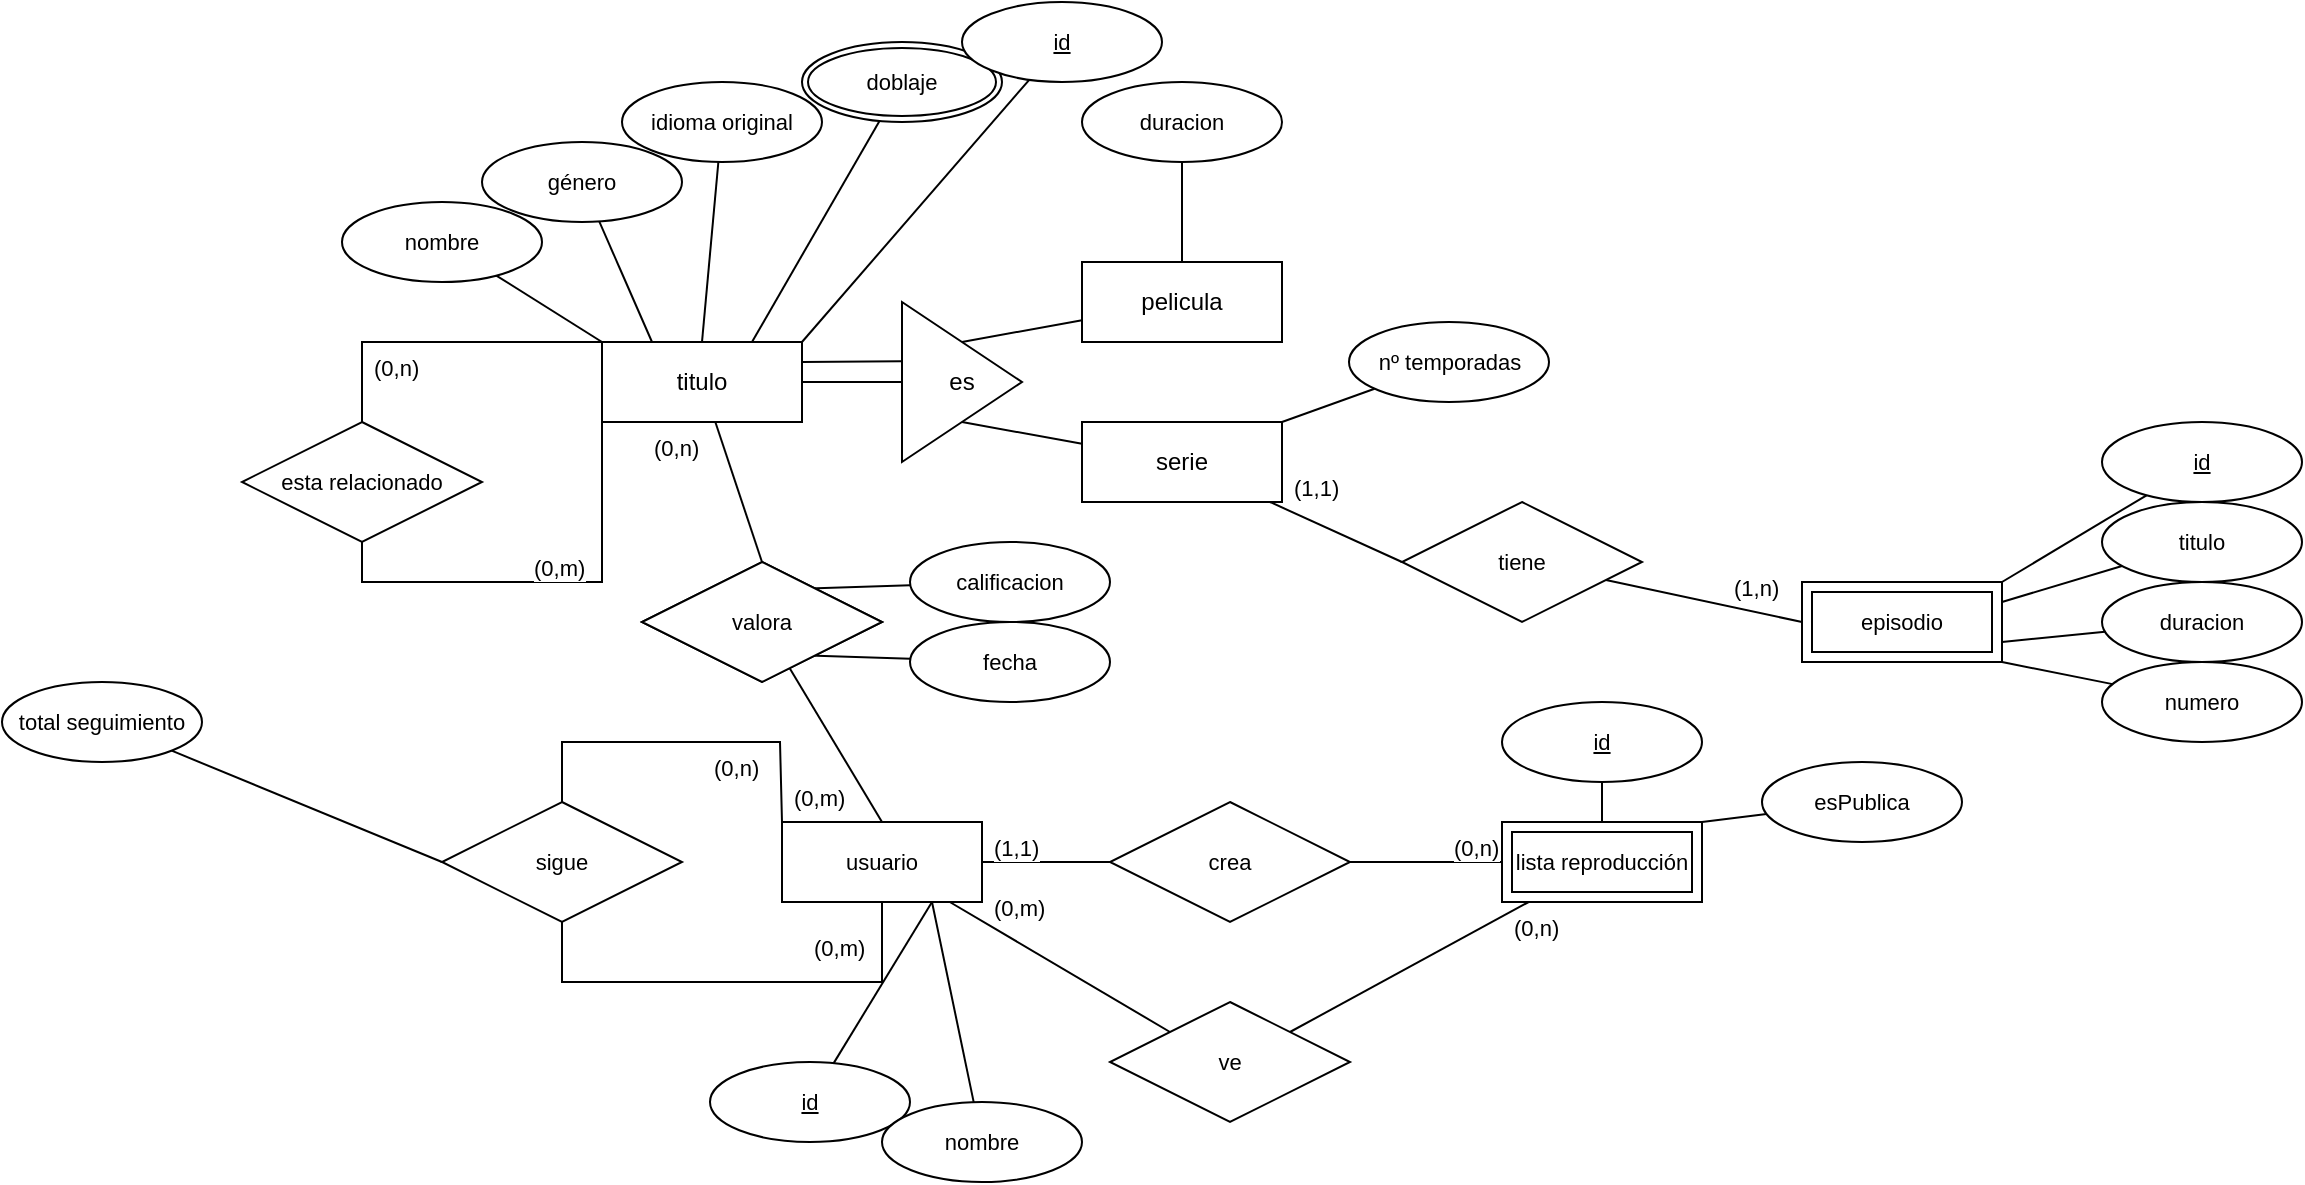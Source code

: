 <mxfile version="24.7.17">
  <diagram name="Página-1" id="bJFGa57EvA0V37K8hUba">
    <mxGraphModel grid="1" page="1" gridSize="10" guides="1" tooltips="1" connect="1" arrows="1" fold="1" pageScale="1" pageWidth="827" pageHeight="1169" math="0" shadow="0">
      <root>
        <mxCell id="0" />
        <mxCell id="1" parent="0" />
        <mxCell id="njroL2VhJ5cf77hCITN2-49" style="edgeStyle=none;shape=connector;rounded=0;orthogonalLoop=1;jettySize=auto;html=1;entryX=0.5;entryY=0;entryDx=0;entryDy=0;strokeColor=default;align=center;verticalAlign=middle;fontFamily=Helvetica;fontSize=11;fontColor=default;labelBackgroundColor=default;endArrow=none;endFill=0;" edge="1" parent="1" source="njroL2VhJ5cf77hCITN2-1" target="njroL2VhJ5cf77hCITN2-48">
          <mxGeometry relative="1" as="geometry" />
        </mxCell>
        <mxCell id="njroL2VhJ5cf77hCITN2-1" value="titulo" style="whiteSpace=wrap;html=1;align=center;" vertex="1" parent="1">
          <mxGeometry x="40" y="200" width="100" height="40" as="geometry" />
        </mxCell>
        <mxCell id="njroL2VhJ5cf77hCITN2-8" style="edgeStyle=none;shape=connector;rounded=0;orthogonalLoop=1;jettySize=auto;html=1;entryX=1;entryY=0.25;entryDx=0;entryDy=0;strokeColor=default;align=center;verticalAlign=middle;fontFamily=Helvetica;fontSize=11;fontColor=default;labelBackgroundColor=default;endArrow=none;endFill=0;exitX=-0.007;exitY=0.37;exitDx=0;exitDy=0;exitPerimeter=0;" edge="1" parent="1" source="njroL2VhJ5cf77hCITN2-2" target="njroL2VhJ5cf77hCITN2-1">
          <mxGeometry relative="1" as="geometry" />
        </mxCell>
        <mxCell id="njroL2VhJ5cf77hCITN2-9" style="edgeStyle=none;shape=connector;rounded=0;orthogonalLoop=1;jettySize=auto;html=1;entryX=1;entryY=0.5;entryDx=0;entryDy=0;strokeColor=default;align=center;verticalAlign=middle;fontFamily=Helvetica;fontSize=11;fontColor=default;labelBackgroundColor=default;endArrow=none;endFill=0;" edge="1" parent="1" source="njroL2VhJ5cf77hCITN2-2" target="njroL2VhJ5cf77hCITN2-1">
          <mxGeometry relative="1" as="geometry" />
        </mxCell>
        <mxCell id="njroL2VhJ5cf77hCITN2-2" value="es" style="triangle;whiteSpace=wrap;html=1;direction=east;" vertex="1" parent="1">
          <mxGeometry x="190" y="180" width="60" height="80" as="geometry" />
        </mxCell>
        <mxCell id="njroL2VhJ5cf77hCITN2-6" style="edgeStyle=none;shape=connector;rounded=0;orthogonalLoop=1;jettySize=auto;html=1;entryX=0.5;entryY=0;entryDx=0;entryDy=0;strokeColor=default;align=center;verticalAlign=middle;fontFamily=Helvetica;fontSize=11;fontColor=default;labelBackgroundColor=default;endArrow=none;endFill=0;" edge="1" parent="1" source="njroL2VhJ5cf77hCITN2-3" target="njroL2VhJ5cf77hCITN2-2">
          <mxGeometry relative="1" as="geometry" />
        </mxCell>
        <mxCell id="njroL2VhJ5cf77hCITN2-3" value="pelicula" style="whiteSpace=wrap;html=1;align=center;" vertex="1" parent="1">
          <mxGeometry x="280" y="160" width="100" height="40" as="geometry" />
        </mxCell>
        <mxCell id="njroL2VhJ5cf77hCITN2-7" style="edgeStyle=none;shape=connector;rounded=0;orthogonalLoop=1;jettySize=auto;html=1;entryX=0.5;entryY=1;entryDx=0;entryDy=0;strokeColor=default;align=center;verticalAlign=middle;fontFamily=Helvetica;fontSize=11;fontColor=default;labelBackgroundColor=default;endArrow=none;endFill=0;" edge="1" parent="1" source="njroL2VhJ5cf77hCITN2-4" target="njroL2VhJ5cf77hCITN2-2">
          <mxGeometry relative="1" as="geometry" />
        </mxCell>
        <mxCell id="njroL2VhJ5cf77hCITN2-19" style="edgeStyle=none;shape=connector;rounded=0;orthogonalLoop=1;jettySize=auto;html=1;entryX=0;entryY=0.5;entryDx=0;entryDy=0;strokeColor=default;align=center;verticalAlign=middle;fontFamily=Helvetica;fontSize=11;fontColor=default;labelBackgroundColor=default;endArrow=none;endFill=0;" edge="1" parent="1" source="njroL2VhJ5cf77hCITN2-4" target="njroL2VhJ5cf77hCITN2-18">
          <mxGeometry relative="1" as="geometry" />
        </mxCell>
        <mxCell id="njroL2VhJ5cf77hCITN2-4" value="serie" style="whiteSpace=wrap;html=1;align=center;" vertex="1" parent="1">
          <mxGeometry x="280" y="240" width="100" height="40" as="geometry" />
        </mxCell>
        <mxCell id="njroL2VhJ5cf77hCITN2-11" style="edgeStyle=none;shape=connector;rounded=0;orthogonalLoop=1;jettySize=auto;html=1;entryX=0;entryY=0;entryDx=0;entryDy=0;strokeColor=default;align=center;verticalAlign=middle;fontFamily=Helvetica;fontSize=11;fontColor=default;labelBackgroundColor=default;endArrow=none;endFill=0;" edge="1" parent="1" target="njroL2VhJ5cf77hCITN2-1">
          <mxGeometry relative="1" as="geometry">
            <mxPoint x="-12.821" y="166.787" as="sourcePoint" />
          </mxGeometry>
        </mxCell>
        <mxCell id="njroL2VhJ5cf77hCITN2-20" style="edgeStyle=none;shape=connector;rounded=0;orthogonalLoop=1;jettySize=auto;html=1;entryX=0;entryY=0.5;entryDx=0;entryDy=0;strokeColor=default;align=center;verticalAlign=middle;fontFamily=Helvetica;fontSize=11;fontColor=default;labelBackgroundColor=default;endArrow=none;endFill=0;" edge="1" parent="1" source="njroL2VhJ5cf77hCITN2-18">
          <mxGeometry relative="1" as="geometry">
            <mxPoint x="640" y="340" as="targetPoint" />
          </mxGeometry>
        </mxCell>
        <mxCell id="njroL2VhJ5cf77hCITN2-18" value="tiene" style="shape=rhombus;perimeter=rhombusPerimeter;whiteSpace=wrap;html=1;align=center;fontFamily=Helvetica;fontSize=11;fontColor=default;labelBackgroundColor=default;" vertex="1" parent="1">
          <mxGeometry x="440" y="280" width="120" height="60" as="geometry" />
        </mxCell>
        <mxCell id="njroL2VhJ5cf77hCITN2-21" value="(1,1)" style="text;strokeColor=none;fillColor=none;spacingLeft=4;spacingRight=4;overflow=hidden;rotatable=0;points=[[0,0.5],[1,0.5]];portConstraint=eastwest;fontSize=11;whiteSpace=wrap;html=1;fontFamily=Helvetica;fontColor=default;labelBackgroundColor=default;" vertex="1" parent="1">
          <mxGeometry x="380" y="260" width="40" height="30" as="geometry" />
        </mxCell>
        <mxCell id="njroL2VhJ5cf77hCITN2-22" value="(1,n)" style="text;strokeColor=none;fillColor=none;spacingLeft=4;spacingRight=4;overflow=hidden;rotatable=0;points=[[0,0.5],[1,0.5]];portConstraint=eastwest;fontSize=11;whiteSpace=wrap;html=1;fontFamily=Helvetica;fontColor=default;labelBackgroundColor=default;" vertex="1" parent="1">
          <mxGeometry x="600" y="310" width="40" height="30" as="geometry" />
        </mxCell>
        <mxCell id="njroL2VhJ5cf77hCITN2-26" style="edgeStyle=none;shape=connector;rounded=0;orthogonalLoop=1;jettySize=auto;html=1;entryX=1;entryY=0.25;entryDx=0;entryDy=0;strokeColor=default;align=center;verticalAlign=middle;fontFamily=Helvetica;fontSize=11;fontColor=default;labelBackgroundColor=default;endArrow=none;endFill=0;" edge="1" parent="1" source="njroL2VhJ5cf77hCITN2-23" target="njroL2VhJ5cf77hCITN2-92">
          <mxGeometry relative="1" as="geometry">
            <mxPoint x="740" y="320" as="targetPoint" />
          </mxGeometry>
        </mxCell>
        <mxCell id="njroL2VhJ5cf77hCITN2-23" value="titulo" style="ellipse;whiteSpace=wrap;html=1;align=center;fontFamily=Helvetica;fontSize=11;fontColor=default;labelBackgroundColor=default;" vertex="1" parent="1">
          <mxGeometry x="790" y="280" width="100" height="40" as="geometry" />
        </mxCell>
        <mxCell id="njroL2VhJ5cf77hCITN2-27" style="edgeStyle=none;shape=connector;rounded=0;orthogonalLoop=1;jettySize=auto;html=1;strokeColor=default;align=center;verticalAlign=middle;fontFamily=Helvetica;fontSize=11;fontColor=default;labelBackgroundColor=default;endArrow=none;endFill=0;entryX=1;entryY=0.75;entryDx=0;entryDy=0;" edge="1" parent="1" source="njroL2VhJ5cf77hCITN2-24" target="njroL2VhJ5cf77hCITN2-92">
          <mxGeometry relative="1" as="geometry">
            <mxPoint x="740" y="340" as="targetPoint" />
          </mxGeometry>
        </mxCell>
        <mxCell id="njroL2VhJ5cf77hCITN2-24" value="duracion" style="ellipse;whiteSpace=wrap;html=1;align=center;fontFamily=Helvetica;fontSize=11;fontColor=default;labelBackgroundColor=default;" vertex="1" parent="1">
          <mxGeometry x="790" y="320" width="100" height="40" as="geometry" />
        </mxCell>
        <mxCell id="njroL2VhJ5cf77hCITN2-28" style="edgeStyle=none;shape=connector;rounded=0;orthogonalLoop=1;jettySize=auto;html=1;entryX=1;entryY=1;entryDx=0;entryDy=0;strokeColor=default;align=center;verticalAlign=middle;fontFamily=Helvetica;fontSize=11;fontColor=default;labelBackgroundColor=default;endArrow=none;endFill=0;" edge="1" parent="1" source="njroL2VhJ5cf77hCITN2-25">
          <mxGeometry relative="1" as="geometry">
            <mxPoint x="740" y="360" as="targetPoint" />
          </mxGeometry>
        </mxCell>
        <mxCell id="njroL2VhJ5cf77hCITN2-25" value="numero" style="ellipse;whiteSpace=wrap;html=1;align=center;fontFamily=Helvetica;fontSize=11;fontColor=default;labelBackgroundColor=default;" vertex="1" parent="1">
          <mxGeometry x="790" y="360" width="100" height="40" as="geometry" />
        </mxCell>
        <mxCell id="njroL2VhJ5cf77hCITN2-37" style="edgeStyle=none;shape=connector;rounded=0;orthogonalLoop=1;jettySize=auto;html=1;entryX=0;entryY=0.5;entryDx=0;entryDy=0;strokeColor=default;align=center;verticalAlign=middle;fontFamily=Helvetica;fontSize=11;fontColor=default;labelBackgroundColor=default;endArrow=none;endFill=0;" edge="1" parent="1" source="njroL2VhJ5cf77hCITN2-29" target="njroL2VhJ5cf77hCITN2-32">
          <mxGeometry relative="1" as="geometry" />
        </mxCell>
        <mxCell id="njroL2VhJ5cf77hCITN2-44" style="edgeStyle=none;shape=connector;rounded=0;orthogonalLoop=1;jettySize=auto;html=1;entryX=0;entryY=0;entryDx=0;entryDy=0;strokeColor=default;align=center;verticalAlign=middle;fontFamily=Helvetica;fontSize=11;fontColor=default;labelBackgroundColor=default;endArrow=none;endFill=0;" edge="1" parent="1" source="njroL2VhJ5cf77hCITN2-29" target="njroL2VhJ5cf77hCITN2-43">
          <mxGeometry relative="1" as="geometry" />
        </mxCell>
        <mxCell id="njroL2VhJ5cf77hCITN2-59" style="edgeStyle=none;shape=connector;rounded=0;orthogonalLoop=1;jettySize=auto;html=1;entryX=0.5;entryY=1;entryDx=0;entryDy=0;strokeColor=default;align=center;verticalAlign=middle;fontFamily=Helvetica;fontSize=11;fontColor=default;labelBackgroundColor=default;endArrow=none;endFill=0;" edge="1" parent="1" source="njroL2VhJ5cf77hCITN2-29" target="njroL2VhJ5cf77hCITN2-57">
          <mxGeometry relative="1" as="geometry">
            <Array as="points">
              <mxPoint x="180" y="520" />
              <mxPoint x="100" y="520" />
              <mxPoint x="20" y="520" />
            </Array>
          </mxGeometry>
        </mxCell>
        <mxCell id="njroL2VhJ5cf77hCITN2-61" style="edgeStyle=none;shape=connector;rounded=0;orthogonalLoop=1;jettySize=auto;html=1;entryX=0.5;entryY=0;entryDx=0;entryDy=0;strokeColor=default;align=center;verticalAlign=middle;fontFamily=Helvetica;fontSize=11;fontColor=default;labelBackgroundColor=default;endArrow=none;endFill=0;exitX=0;exitY=0;exitDx=0;exitDy=0;" edge="1" parent="1" source="njroL2VhJ5cf77hCITN2-29" target="njroL2VhJ5cf77hCITN2-57">
          <mxGeometry relative="1" as="geometry">
            <Array as="points">
              <mxPoint x="129" y="400" />
              <mxPoint x="20" y="400" />
            </Array>
          </mxGeometry>
        </mxCell>
        <mxCell id="njroL2VhJ5cf77hCITN2-29" value="usuario" style="whiteSpace=wrap;html=1;align=center;fontFamily=Helvetica;fontSize=11;fontColor=default;labelBackgroundColor=default;" vertex="1" parent="1">
          <mxGeometry x="130" y="440" width="100" height="40" as="geometry" />
        </mxCell>
        <mxCell id="njroL2VhJ5cf77hCITN2-30" value="nombre" style="ellipse;whiteSpace=wrap;html=1;align=center;fontFamily=Helvetica;fontSize=11;fontColor=default;labelBackgroundColor=default;" vertex="1" parent="1">
          <mxGeometry x="-90" y="130" width="100" height="40" as="geometry" />
        </mxCell>
        <mxCell id="njroL2VhJ5cf77hCITN2-34" style="edgeStyle=none;shape=connector;rounded=0;orthogonalLoop=1;jettySize=auto;html=1;entryX=0;entryY=0.5;entryDx=0;entryDy=0;strokeColor=default;align=center;verticalAlign=middle;fontFamily=Helvetica;fontSize=11;fontColor=default;labelBackgroundColor=default;endArrow=none;endFill=0;" edge="1" parent="1" source="njroL2VhJ5cf77hCITN2-32" target="njroL2VhJ5cf77hCITN2-38">
          <mxGeometry relative="1" as="geometry">
            <mxPoint x="460" y="460" as="targetPoint" />
          </mxGeometry>
        </mxCell>
        <mxCell id="njroL2VhJ5cf77hCITN2-32" value="crea" style="shape=rhombus;perimeter=rhombusPerimeter;whiteSpace=wrap;html=1;align=center;fontFamily=Helvetica;fontSize=11;fontColor=default;labelBackgroundColor=default;" vertex="1" parent="1">
          <mxGeometry x="294" y="430" width="120" height="60" as="geometry" />
        </mxCell>
        <mxCell id="njroL2VhJ5cf77hCITN2-35" value="(0,n)" style="text;strokeColor=none;fillColor=none;spacingLeft=4;spacingRight=4;overflow=hidden;rotatable=0;points=[[0,0.5],[1,0.5]];portConstraint=eastwest;fontSize=11;whiteSpace=wrap;html=1;fontFamily=Helvetica;fontColor=default;labelBackgroundColor=default;" vertex="1" parent="1">
          <mxGeometry x="460" y="440" width="40" height="30" as="geometry" />
        </mxCell>
        <mxCell id="njroL2VhJ5cf77hCITN2-45" style="edgeStyle=none;shape=connector;rounded=0;orthogonalLoop=1;jettySize=auto;html=1;entryX=1;entryY=0;entryDx=0;entryDy=0;strokeColor=default;align=center;verticalAlign=middle;fontFamily=Helvetica;fontSize=11;fontColor=default;labelBackgroundColor=default;endArrow=none;endFill=0;" edge="1" parent="1" source="njroL2VhJ5cf77hCITN2-38" target="njroL2VhJ5cf77hCITN2-43">
          <mxGeometry relative="1" as="geometry" />
        </mxCell>
        <mxCell id="njroL2VhJ5cf77hCITN2-38" value="lista reproducción" style="shape=ext;margin=3;double=1;whiteSpace=wrap;html=1;align=center;fontFamily=Helvetica;fontSize=11;fontColor=default;labelBackgroundColor=default;" vertex="1" parent="1">
          <mxGeometry x="490" y="440" width="100" height="40" as="geometry" />
        </mxCell>
        <mxCell id="njroL2VhJ5cf77hCITN2-39" value="(1,1)" style="text;strokeColor=none;fillColor=none;spacingLeft=4;spacingRight=4;overflow=hidden;rotatable=0;points=[[0,0.5],[1,0.5]];portConstraint=eastwest;fontSize=11;whiteSpace=wrap;html=1;fontFamily=Helvetica;fontColor=default;labelBackgroundColor=default;" vertex="1" parent="1">
          <mxGeometry x="230" y="440" width="40" height="30" as="geometry" />
        </mxCell>
        <mxCell id="njroL2VhJ5cf77hCITN2-41" style="edgeStyle=none;shape=connector;rounded=0;orthogonalLoop=1;jettySize=auto;html=1;entryX=1;entryY=0;entryDx=0;entryDy=0;strokeColor=default;align=center;verticalAlign=middle;fontFamily=Helvetica;fontSize=11;fontColor=default;labelBackgroundColor=default;endArrow=none;endFill=0;" edge="1" parent="1" source="njroL2VhJ5cf77hCITN2-40" target="njroL2VhJ5cf77hCITN2-38">
          <mxGeometry relative="1" as="geometry" />
        </mxCell>
        <mxCell id="njroL2VhJ5cf77hCITN2-40" value="esPublica" style="ellipse;whiteSpace=wrap;html=1;align=center;fontFamily=Helvetica;fontSize=11;fontColor=default;labelBackgroundColor=default;" vertex="1" parent="1">
          <mxGeometry x="620" y="410" width="100" height="40" as="geometry" />
        </mxCell>
        <mxCell id="njroL2VhJ5cf77hCITN2-43" value="ve" style="shape=rhombus;perimeter=rhombusPerimeter;whiteSpace=wrap;html=1;align=center;fontFamily=Helvetica;fontSize=11;fontColor=default;labelBackgroundColor=default;" vertex="1" parent="1">
          <mxGeometry x="294" y="530" width="120" height="60" as="geometry" />
        </mxCell>
        <mxCell id="njroL2VhJ5cf77hCITN2-46" value="(0,n)" style="text;strokeColor=none;fillColor=none;spacingLeft=4;spacingRight=4;overflow=hidden;rotatable=0;points=[[0,0.5],[1,0.5]];portConstraint=eastwest;fontSize=11;whiteSpace=wrap;html=1;fontFamily=Helvetica;fontColor=default;labelBackgroundColor=default;" vertex="1" parent="1">
          <mxGeometry x="490" y="480" width="40" height="30" as="geometry" />
        </mxCell>
        <mxCell id="njroL2VhJ5cf77hCITN2-47" value="(0,m)" style="text;strokeColor=none;fillColor=none;spacingLeft=4;spacingRight=4;overflow=hidden;rotatable=0;points=[[0,0.5],[1,0.5]];portConstraint=eastwest;fontSize=11;whiteSpace=wrap;html=1;fontFamily=Helvetica;fontColor=default;labelBackgroundColor=default;" vertex="1" parent="1">
          <mxGeometry x="230" y="470" width="40" height="30" as="geometry" />
        </mxCell>
        <mxCell id="njroL2VhJ5cf77hCITN2-50" style="edgeStyle=none;shape=connector;rounded=0;orthogonalLoop=1;jettySize=auto;html=1;entryX=0.5;entryY=0;entryDx=0;entryDy=0;strokeColor=default;align=center;verticalAlign=middle;fontFamily=Helvetica;fontSize=11;fontColor=default;labelBackgroundColor=default;endArrow=none;endFill=0;" edge="1" parent="1" source="njroL2VhJ5cf77hCITN2-48" target="njroL2VhJ5cf77hCITN2-29">
          <mxGeometry relative="1" as="geometry" />
        </mxCell>
        <mxCell id="njroL2VhJ5cf77hCITN2-48" value="valora" style="shape=rhombus;perimeter=rhombusPerimeter;whiteSpace=wrap;html=1;align=center;fontFamily=Helvetica;fontSize=11;fontColor=default;labelBackgroundColor=default;" vertex="1" parent="1">
          <mxGeometry x="60" y="310" width="120" height="60" as="geometry" />
        </mxCell>
        <mxCell id="njroL2VhJ5cf77hCITN2-53" style="edgeStyle=none;shape=connector;rounded=0;orthogonalLoop=1;jettySize=auto;html=1;entryX=0;entryY=0;entryDx=0;entryDy=0;strokeColor=default;align=center;verticalAlign=middle;fontFamily=Helvetica;fontSize=11;fontColor=default;labelBackgroundColor=default;endArrow=none;endFill=0;" edge="1" parent="1" source="njroL2VhJ5cf77hCITN2-51" target="njroL2VhJ5cf77hCITN2-48">
          <mxGeometry relative="1" as="geometry" />
        </mxCell>
        <mxCell id="njroL2VhJ5cf77hCITN2-51" value="calificacion" style="ellipse;whiteSpace=wrap;html=1;align=center;fontFamily=Helvetica;fontSize=11;fontColor=default;labelBackgroundColor=default;" vertex="1" parent="1">
          <mxGeometry x="194" y="300" width="100" height="40" as="geometry" />
        </mxCell>
        <mxCell id="njroL2VhJ5cf77hCITN2-54" style="edgeStyle=none;shape=connector;rounded=0;orthogonalLoop=1;jettySize=auto;html=1;entryX=0;entryY=1;entryDx=0;entryDy=0;strokeColor=default;align=center;verticalAlign=middle;fontFamily=Helvetica;fontSize=11;fontColor=default;labelBackgroundColor=default;endArrow=none;endFill=0;" edge="1" parent="1" source="njroL2VhJ5cf77hCITN2-52" target="njroL2VhJ5cf77hCITN2-48">
          <mxGeometry relative="1" as="geometry" />
        </mxCell>
        <mxCell id="njroL2VhJ5cf77hCITN2-52" value="fecha" style="ellipse;whiteSpace=wrap;html=1;align=center;fontFamily=Helvetica;fontSize=11;fontColor=default;labelBackgroundColor=default;" vertex="1" parent="1">
          <mxGeometry x="194" y="340" width="100" height="40" as="geometry" />
        </mxCell>
        <mxCell id="njroL2VhJ5cf77hCITN2-55" value="(0,n)" style="text;strokeColor=none;fillColor=none;spacingLeft=4;spacingRight=4;overflow=hidden;rotatable=0;points=[[0,0.5],[1,0.5]];portConstraint=eastwest;fontSize=11;whiteSpace=wrap;html=1;fontFamily=Helvetica;fontColor=default;labelBackgroundColor=default;" vertex="1" parent="1">
          <mxGeometry x="60" y="240" width="40" height="30" as="geometry" />
        </mxCell>
        <mxCell id="njroL2VhJ5cf77hCITN2-56" value="(0,m)" style="text;strokeColor=none;fillColor=none;spacingLeft=4;spacingRight=4;overflow=hidden;rotatable=0;points=[[0,0.5],[1,0.5]];portConstraint=eastwest;fontSize=11;whiteSpace=wrap;html=1;fontFamily=Helvetica;fontColor=default;labelBackgroundColor=default;" vertex="1" parent="1">
          <mxGeometry x="130" y="415" width="40" height="30" as="geometry" />
        </mxCell>
        <mxCell id="njroL2VhJ5cf77hCITN2-57" value="sigue" style="shape=rhombus;perimeter=rhombusPerimeter;whiteSpace=wrap;html=1;align=center;fontFamily=Helvetica;fontSize=11;fontColor=default;labelBackgroundColor=default;" vertex="1" parent="1">
          <mxGeometry x="-40" y="430" width="120" height="60" as="geometry" />
        </mxCell>
        <mxCell id="njroL2VhJ5cf77hCITN2-62" value="valora" style="shape=rhombus;perimeter=rhombusPerimeter;whiteSpace=wrap;html=1;align=center;fontFamily=Helvetica;fontSize=11;fontColor=default;labelBackgroundColor=default;" vertex="1" parent="1">
          <mxGeometry x="60" y="310" width="120" height="60" as="geometry" />
        </mxCell>
        <mxCell id="njroL2VhJ5cf77hCITN2-63" value="(0,n)" style="text;strokeColor=none;fillColor=none;spacingLeft=4;spacingRight=4;overflow=hidden;rotatable=0;points=[[0,0.5],[1,0.5]];portConstraint=eastwest;fontSize=11;whiteSpace=wrap;html=1;fontFamily=Helvetica;fontColor=default;labelBackgroundColor=default;" vertex="1" parent="1">
          <mxGeometry x="90" y="400" width="40" height="30" as="geometry" />
        </mxCell>
        <mxCell id="njroL2VhJ5cf77hCITN2-64" value="(0,m)" style="text;strokeColor=none;fillColor=none;spacingLeft=4;spacingRight=4;overflow=hidden;rotatable=0;points=[[0,0.5],[1,0.5]];portConstraint=eastwest;fontSize=11;whiteSpace=wrap;html=1;fontFamily=Helvetica;fontColor=default;labelBackgroundColor=default;" vertex="1" parent="1">
          <mxGeometry x="140" y="490" width="40" height="40" as="geometry" />
        </mxCell>
        <mxCell id="njroL2VhJ5cf77hCITN2-66" style="edgeStyle=none;shape=connector;rounded=0;orthogonalLoop=1;jettySize=auto;html=1;entryX=0;entryY=0.5;entryDx=0;entryDy=0;strokeColor=default;align=center;verticalAlign=middle;fontFamily=Helvetica;fontSize=11;fontColor=default;labelBackgroundColor=default;endArrow=none;endFill=0;" edge="1" parent="1" source="njroL2VhJ5cf77hCITN2-65" target="njroL2VhJ5cf77hCITN2-57">
          <mxGeometry relative="1" as="geometry" />
        </mxCell>
        <mxCell id="njroL2VhJ5cf77hCITN2-65" value="total seguimiento" style="ellipse;whiteSpace=wrap;html=1;align=center;fontFamily=Helvetica;fontSize=11;fontColor=default;labelBackgroundColor=default;" vertex="1" parent="1">
          <mxGeometry x="-260" y="370" width="100" height="40" as="geometry" />
        </mxCell>
        <mxCell id="njroL2VhJ5cf77hCITN2-68" style="edgeStyle=none;shape=connector;rounded=0;orthogonalLoop=1;jettySize=auto;html=1;entryX=0;entryY=0;entryDx=0;entryDy=0;strokeColor=default;align=center;verticalAlign=middle;fontFamily=Helvetica;fontSize=11;fontColor=default;labelBackgroundColor=default;endArrow=none;endFill=0;" edge="1" parent="1" source="njroL2VhJ5cf77hCITN2-67" target="njroL2VhJ5cf77hCITN2-1">
          <mxGeometry relative="1" as="geometry">
            <Array as="points">
              <mxPoint x="-80" y="200" />
            </Array>
          </mxGeometry>
        </mxCell>
        <mxCell id="njroL2VhJ5cf77hCITN2-70" style="edgeStyle=none;shape=connector;rounded=0;orthogonalLoop=1;jettySize=auto;html=1;entryX=0;entryY=1;entryDx=0;entryDy=0;strokeColor=default;align=center;verticalAlign=middle;fontFamily=Helvetica;fontSize=11;fontColor=default;labelBackgroundColor=default;endArrow=none;endFill=0;" edge="1" parent="1" source="njroL2VhJ5cf77hCITN2-67" target="njroL2VhJ5cf77hCITN2-1">
          <mxGeometry relative="1" as="geometry">
            <Array as="points">
              <mxPoint x="-80" y="320" />
              <mxPoint x="40" y="320" />
            </Array>
          </mxGeometry>
        </mxCell>
        <mxCell id="njroL2VhJ5cf77hCITN2-67" value="esta relacionado" style="shape=rhombus;perimeter=rhombusPerimeter;whiteSpace=wrap;html=1;align=center;fontFamily=Helvetica;fontSize=11;fontColor=default;labelBackgroundColor=default;" vertex="1" parent="1">
          <mxGeometry x="-140" y="240" width="120" height="60" as="geometry" />
        </mxCell>
        <mxCell id="njroL2VhJ5cf77hCITN2-71" value="(0,n)" style="text;strokeColor=none;fillColor=none;spacingLeft=4;spacingRight=4;overflow=hidden;rotatable=0;points=[[0,0.5],[1,0.5]];portConstraint=eastwest;fontSize=11;whiteSpace=wrap;html=1;fontFamily=Helvetica;fontColor=default;labelBackgroundColor=default;" vertex="1" parent="1">
          <mxGeometry x="-80" y="200" width="40" height="30" as="geometry" />
        </mxCell>
        <mxCell id="njroL2VhJ5cf77hCITN2-72" value="(0,m)" style="text;strokeColor=none;fillColor=none;spacingLeft=4;spacingRight=4;overflow=hidden;rotatable=0;points=[[0,0.5],[1,0.5]];portConstraint=eastwest;fontSize=11;whiteSpace=wrap;html=1;fontFamily=Helvetica;fontColor=default;labelBackgroundColor=default;" vertex="1" parent="1">
          <mxGeometry y="300" width="40" height="40" as="geometry" />
        </mxCell>
        <mxCell id="njroL2VhJ5cf77hCITN2-74" style="edgeStyle=none;shape=connector;rounded=0;orthogonalLoop=1;jettySize=auto;html=1;entryX=0.25;entryY=0;entryDx=0;entryDy=0;strokeColor=default;align=center;verticalAlign=middle;fontFamily=Helvetica;fontSize=11;fontColor=default;labelBackgroundColor=default;endArrow=none;endFill=0;" edge="1" parent="1" source="njroL2VhJ5cf77hCITN2-73" target="njroL2VhJ5cf77hCITN2-1">
          <mxGeometry relative="1" as="geometry" />
        </mxCell>
        <mxCell id="njroL2VhJ5cf77hCITN2-73" value="género" style="ellipse;whiteSpace=wrap;html=1;align=center;fontFamily=Helvetica;fontSize=11;fontColor=default;labelBackgroundColor=default;" vertex="1" parent="1">
          <mxGeometry x="-20" y="100" width="100" height="40" as="geometry" />
        </mxCell>
        <mxCell id="njroL2VhJ5cf77hCITN2-76" style="edgeStyle=none;shape=connector;rounded=0;orthogonalLoop=1;jettySize=auto;html=1;entryX=0.5;entryY=0;entryDx=0;entryDy=0;strokeColor=default;align=center;verticalAlign=middle;fontFamily=Helvetica;fontSize=11;fontColor=default;labelBackgroundColor=default;endArrow=none;endFill=0;" edge="1" parent="1" source="njroL2VhJ5cf77hCITN2-75" target="njroL2VhJ5cf77hCITN2-1">
          <mxGeometry relative="1" as="geometry" />
        </mxCell>
        <mxCell id="njroL2VhJ5cf77hCITN2-75" value="idioma original" style="ellipse;whiteSpace=wrap;html=1;align=center;fontFamily=Helvetica;fontSize=11;fontColor=default;labelBackgroundColor=default;" vertex="1" parent="1">
          <mxGeometry x="50" y="70" width="100" height="40" as="geometry" />
        </mxCell>
        <mxCell id="njroL2VhJ5cf77hCITN2-83" style="edgeStyle=none;shape=connector;rounded=0;orthogonalLoop=1;jettySize=auto;html=1;entryX=0.75;entryY=0;entryDx=0;entryDy=0;strokeColor=default;align=center;verticalAlign=middle;fontFamily=Helvetica;fontSize=11;fontColor=default;labelBackgroundColor=default;endArrow=none;endFill=0;" edge="1" parent="1" source="njroL2VhJ5cf77hCITN2-82" target="njroL2VhJ5cf77hCITN2-1">
          <mxGeometry relative="1" as="geometry" />
        </mxCell>
        <mxCell id="njroL2VhJ5cf77hCITN2-82" value="doblaje" style="ellipse;shape=doubleEllipse;margin=3;whiteSpace=wrap;html=1;align=center;fontFamily=Helvetica;fontSize=11;fontColor=default;labelBackgroundColor=default;" vertex="1" parent="1">
          <mxGeometry x="140" y="50" width="100" height="40" as="geometry" />
        </mxCell>
        <mxCell id="njroL2VhJ5cf77hCITN2-85" style="edgeStyle=none;shape=connector;rounded=0;orthogonalLoop=1;jettySize=auto;html=1;entryX=0.5;entryY=0;entryDx=0;entryDy=0;strokeColor=default;align=center;verticalAlign=middle;fontFamily=Helvetica;fontSize=11;fontColor=default;labelBackgroundColor=default;endArrow=none;endFill=0;" edge="1" parent="1" source="njroL2VhJ5cf77hCITN2-84" target="njroL2VhJ5cf77hCITN2-3">
          <mxGeometry relative="1" as="geometry" />
        </mxCell>
        <mxCell id="njroL2VhJ5cf77hCITN2-84" value="duracion" style="ellipse;whiteSpace=wrap;html=1;align=center;fontFamily=Helvetica;fontSize=11;fontColor=default;labelBackgroundColor=default;" vertex="1" parent="1">
          <mxGeometry x="280" y="70" width="100" height="40" as="geometry" />
        </mxCell>
        <mxCell id="njroL2VhJ5cf77hCITN2-87" style="edgeStyle=none;shape=connector;rounded=0;orthogonalLoop=1;jettySize=auto;html=1;entryX=1;entryY=0;entryDx=0;entryDy=0;strokeColor=default;align=center;verticalAlign=middle;fontFamily=Helvetica;fontSize=11;fontColor=default;labelBackgroundColor=default;endArrow=none;endFill=0;" edge="1" parent="1" source="njroL2VhJ5cf77hCITN2-86" target="njroL2VhJ5cf77hCITN2-4">
          <mxGeometry relative="1" as="geometry" />
        </mxCell>
        <mxCell id="njroL2VhJ5cf77hCITN2-86" value="nº temporadas" style="ellipse;whiteSpace=wrap;html=1;align=center;fontFamily=Helvetica;fontSize=11;fontColor=default;labelBackgroundColor=default;" vertex="1" parent="1">
          <mxGeometry x="413.5" y="190" width="100" height="40" as="geometry" />
        </mxCell>
        <mxCell id="njroL2VhJ5cf77hCITN2-90" style="edgeStyle=none;shape=connector;rounded=0;orthogonalLoop=1;jettySize=auto;html=1;entryX=1;entryY=0;entryDx=0;entryDy=0;strokeColor=default;align=center;verticalAlign=middle;fontFamily=Helvetica;fontSize=11;fontColor=default;labelBackgroundColor=default;endArrow=none;endFill=0;" edge="1" parent="1" source="njroL2VhJ5cf77hCITN2-89" target="njroL2VhJ5cf77hCITN2-1">
          <mxGeometry relative="1" as="geometry" />
        </mxCell>
        <mxCell id="njroL2VhJ5cf77hCITN2-89" value="id" style="ellipse;whiteSpace=wrap;html=1;align=center;fontStyle=4;fontFamily=Helvetica;fontSize=11;fontColor=default;labelBackgroundColor=default;" vertex="1" parent="1">
          <mxGeometry x="220" y="30" width="100" height="40" as="geometry" />
        </mxCell>
        <mxCell id="njroL2VhJ5cf77hCITN2-92" value="episodio" style="shape=ext;margin=3;double=1;whiteSpace=wrap;html=1;align=center;fontFamily=Helvetica;fontSize=11;fontColor=default;labelBackgroundColor=default;" vertex="1" parent="1">
          <mxGeometry x="640" y="320" width="100" height="40" as="geometry" />
        </mxCell>
        <mxCell id="njroL2VhJ5cf77hCITN2-94" style="edgeStyle=none;shape=connector;rounded=0;orthogonalLoop=1;jettySize=auto;html=1;entryX=1;entryY=0;entryDx=0;entryDy=0;strokeColor=default;align=center;verticalAlign=middle;fontFamily=Helvetica;fontSize=11;fontColor=default;labelBackgroundColor=default;endArrow=none;endFill=0;" edge="1" parent="1" source="njroL2VhJ5cf77hCITN2-93" target="njroL2VhJ5cf77hCITN2-92">
          <mxGeometry relative="1" as="geometry" />
        </mxCell>
        <mxCell id="njroL2VhJ5cf77hCITN2-93" value="id" style="ellipse;whiteSpace=wrap;html=1;align=center;fontStyle=4;fontFamily=Helvetica;fontSize=11;fontColor=default;labelBackgroundColor=default;" vertex="1" parent="1">
          <mxGeometry x="790" y="240" width="100" height="40" as="geometry" />
        </mxCell>
        <mxCell id="njroL2VhJ5cf77hCITN2-96" style="edgeStyle=none;shape=connector;rounded=0;orthogonalLoop=1;jettySize=auto;html=1;entryX=0.75;entryY=1;entryDx=0;entryDy=0;strokeColor=default;align=center;verticalAlign=middle;fontFamily=Helvetica;fontSize=11;fontColor=default;labelBackgroundColor=default;endArrow=none;endFill=0;" edge="1" parent="1" source="njroL2VhJ5cf77hCITN2-95" target="njroL2VhJ5cf77hCITN2-29">
          <mxGeometry relative="1" as="geometry" />
        </mxCell>
        <mxCell id="njroL2VhJ5cf77hCITN2-95" value="id" style="ellipse;whiteSpace=wrap;html=1;align=center;fontStyle=4;fontFamily=Helvetica;fontSize=11;fontColor=default;labelBackgroundColor=default;" vertex="1" parent="1">
          <mxGeometry x="94" y="560" width="100" height="40" as="geometry" />
        </mxCell>
        <mxCell id="njroL2VhJ5cf77hCITN2-98" style="edgeStyle=none;shape=connector;rounded=0;orthogonalLoop=1;jettySize=auto;html=1;entryX=0.75;entryY=1;entryDx=0;entryDy=0;strokeColor=default;align=center;verticalAlign=middle;fontFamily=Helvetica;fontSize=11;fontColor=default;labelBackgroundColor=default;endArrow=none;endFill=0;" edge="1" parent="1" source="njroL2VhJ5cf77hCITN2-97" target="njroL2VhJ5cf77hCITN2-29">
          <mxGeometry relative="1" as="geometry" />
        </mxCell>
        <mxCell id="njroL2VhJ5cf77hCITN2-97" value="nombre" style="ellipse;whiteSpace=wrap;html=1;align=center;fontFamily=Helvetica;fontSize=11;fontColor=default;labelBackgroundColor=default;" vertex="1" parent="1">
          <mxGeometry x="180" y="580" width="100" height="40" as="geometry" />
        </mxCell>
        <mxCell id="njroL2VhJ5cf77hCITN2-100" style="edgeStyle=none;shape=connector;rounded=0;orthogonalLoop=1;jettySize=auto;html=1;strokeColor=default;align=center;verticalAlign=middle;fontFamily=Helvetica;fontSize=11;fontColor=default;labelBackgroundColor=default;endArrow=none;endFill=0;" edge="1" parent="1" source="njroL2VhJ5cf77hCITN2-99" target="njroL2VhJ5cf77hCITN2-38">
          <mxGeometry relative="1" as="geometry" />
        </mxCell>
        <mxCell id="njroL2VhJ5cf77hCITN2-99" value="id" style="ellipse;whiteSpace=wrap;html=1;align=center;fontStyle=4;fontFamily=Helvetica;fontSize=11;fontColor=default;labelBackgroundColor=default;" vertex="1" parent="1">
          <mxGeometry x="490" y="380" width="100" height="40" as="geometry" />
        </mxCell>
      </root>
    </mxGraphModel>
  </diagram>
</mxfile>
